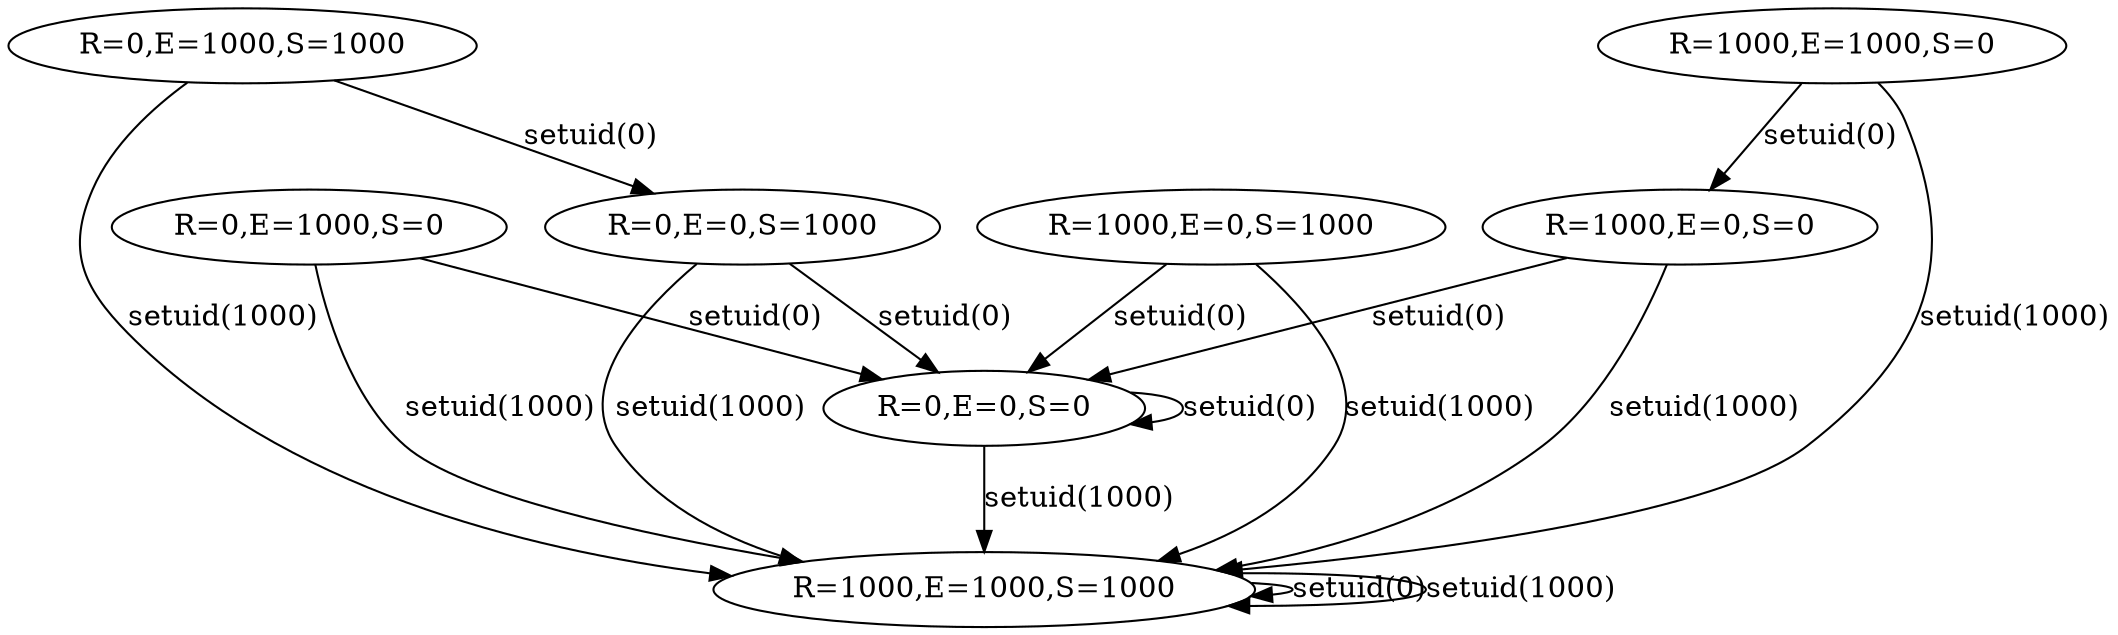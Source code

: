 digraph G {
"R=0,E=0,S=0"->"R=0,E=0,S=0"[label="setuid(0)"]
"R=0,E=0,S=0"->"R=1000,E=1000,S=1000"[label="setuid(1000)"]
"R=0,E=0,S=1000"->"R=0,E=0,S=0"[label="setuid(0)"]
"R=0,E=0,S=1000"->"R=1000,E=1000,S=1000"[label="setuid(1000)"]
"R=0,E=1000,S=0"->"R=0,E=0,S=0"[label="setuid(0)"]
"R=0,E=1000,S=0"->"R=1000,E=1000,S=1000"[label="setuid(1000)"]
"R=0,E=1000,S=1000"->"R=0,E=0,S=1000"[label="setuid(0)"]
"R=0,E=1000,S=1000"->"R=1000,E=1000,S=1000"[label="setuid(1000)"]
"R=1000,E=0,S=0"->"R=0,E=0,S=0"[label="setuid(0)"]
"R=1000,E=0,S=0"->"R=1000,E=1000,S=1000"[label="setuid(1000)"]
"R=1000,E=0,S=1000"->"R=0,E=0,S=0"[label="setuid(0)"]
"R=1000,E=0,S=1000"->"R=1000,E=1000,S=1000"[label="setuid(1000)"]
"R=1000,E=1000,S=0"->"R=1000,E=0,S=0"[label="setuid(0)"]
"R=1000,E=1000,S=0"->"R=1000,E=1000,S=1000"[label="setuid(1000)"]
"R=1000,E=1000,S=1000"->"R=1000,E=1000,S=1000"[label="setuid(0)"]
"R=1000,E=1000,S=1000"->"R=1000,E=1000,S=1000"[label="setuid(1000)"]
}
